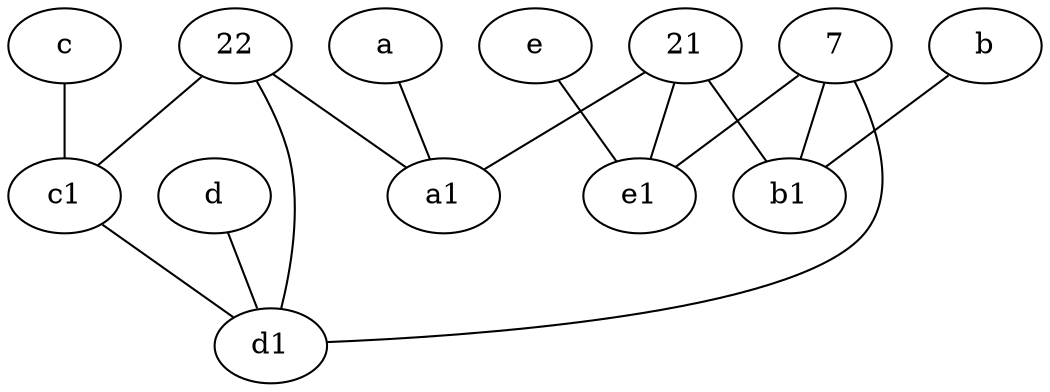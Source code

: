 graph {
	node [labelfontsize=50]
	c1 [labelfontsize=50 pos="4.5,3!"]
	22 [labelfontsize=50]
	d1 [labelfontsize=50 pos="3,5!"]
	e1 [labelfontsize=50 pos="7,7!"]
	7 [labelfontsize=50]
	c [labelfontsize=50 pos="4.5,2!"]
	a1 [labelfontsize=50 pos="8,3!"]
	a [labelfontsize=50 pos="8,2!"]
	21 [labelfontsize=50]
	b [labelfontsize=50 pos="10,4!"]
	b1 [labelfontsize=50 pos="9,4!"]
	d [labelfontsize=50 pos="2,5!"]
	e [labelfontsize=50 pos="7,9!"]
	21 -- a1
	c1 -- d1
	22 -- d1
	7 -- b1
	d -- d1
	7 -- e1
	a -- a1
	21 -- b1
	b -- b1
	c -- c1
	7 -- d1
	21 -- e1
	22 -- a1
	e -- e1
	22 -- c1
}
